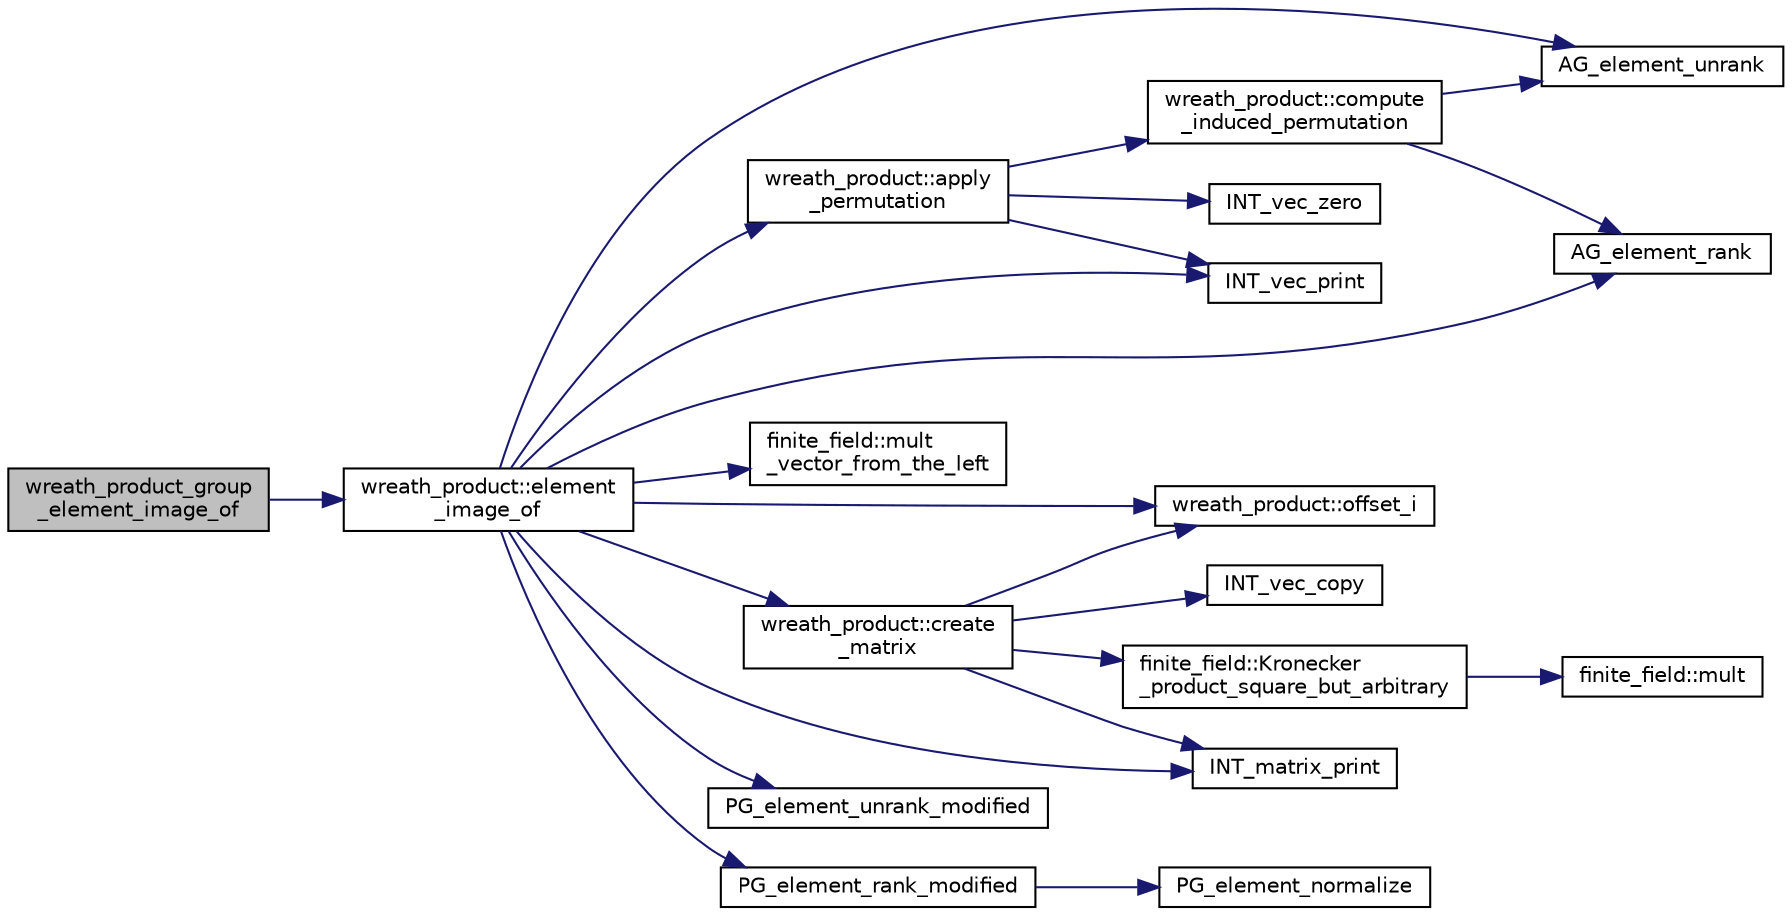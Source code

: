 digraph "wreath_product_group_element_image_of"
{
  edge [fontname="Helvetica",fontsize="10",labelfontname="Helvetica",labelfontsize="10"];
  node [fontname="Helvetica",fontsize="10",shape=record];
  rankdir="LR";
  Node9306 [label="wreath_product_group\l_element_image_of",height=0.2,width=0.4,color="black", fillcolor="grey75", style="filled", fontcolor="black"];
  Node9306 -> Node9307 [color="midnightblue",fontsize="10",style="solid",fontname="Helvetica"];
  Node9307 [label="wreath_product::element\l_image_of",height=0.2,width=0.4,color="black", fillcolor="white", style="filled",URL="$d8/dfa/classwreath__product.html#a37c391ae9bd70d3422ef44a919c1119d"];
  Node9307 -> Node9308 [color="midnightblue",fontsize="10",style="solid",fontname="Helvetica"];
  Node9308 [label="AG_element_unrank",height=0.2,width=0.4,color="black", fillcolor="white", style="filled",URL="$d4/d67/geometry_8h.html#a4a33b86c87b2879b97cfa1327abe2885"];
  Node9307 -> Node9309 [color="midnightblue",fontsize="10",style="solid",fontname="Helvetica"];
  Node9309 [label="finite_field::mult\l_vector_from_the_left",height=0.2,width=0.4,color="black", fillcolor="white", style="filled",URL="$df/d5a/classfinite__field.html#aad2078020fd058c71649f0a25a4c77cc"];
  Node9307 -> Node9310 [color="midnightblue",fontsize="10",style="solid",fontname="Helvetica"];
  Node9310 [label="wreath_product::offset_i",height=0.2,width=0.4,color="black", fillcolor="white", style="filled",URL="$d8/dfa/classwreath__product.html#a081d6eed767bdd84bc74e555815641c6"];
  Node9307 -> Node9311 [color="midnightblue",fontsize="10",style="solid",fontname="Helvetica"];
  Node9311 [label="AG_element_rank",height=0.2,width=0.4,color="black", fillcolor="white", style="filled",URL="$d4/d67/geometry_8h.html#ab2ac908d07dd8038fd996e26bdc75c17"];
  Node9307 -> Node9312 [color="midnightblue",fontsize="10",style="solid",fontname="Helvetica"];
  Node9312 [label="PG_element_unrank_modified",height=0.2,width=0.4,color="black", fillcolor="white", style="filled",URL="$d4/d67/geometry_8h.html#a83ae9b605d496f6a90345303f6efae64"];
  Node9307 -> Node9313 [color="midnightblue",fontsize="10",style="solid",fontname="Helvetica"];
  Node9313 [label="INT_vec_print",height=0.2,width=0.4,color="black", fillcolor="white", style="filled",URL="$df/dbf/sajeeb_8_c.html#a79a5901af0b47dd0d694109543c027fe"];
  Node9307 -> Node9314 [color="midnightblue",fontsize="10",style="solid",fontname="Helvetica"];
  Node9314 [label="wreath_product::create\l_matrix",height=0.2,width=0.4,color="black", fillcolor="white", style="filled",URL="$d8/dfa/classwreath__product.html#ab3962a2740db55b02ec44b4295ea979d"];
  Node9314 -> Node9315 [color="midnightblue",fontsize="10",style="solid",fontname="Helvetica"];
  Node9315 [label="INT_vec_copy",height=0.2,width=0.4,color="black", fillcolor="white", style="filled",URL="$df/dbf/sajeeb_8_c.html#ac2d875e27e009af6ec04d17254d11075"];
  Node9314 -> Node9310 [color="midnightblue",fontsize="10",style="solid",fontname="Helvetica"];
  Node9314 -> Node9316 [color="midnightblue",fontsize="10",style="solid",fontname="Helvetica"];
  Node9316 [label="finite_field::Kronecker\l_product_square_but_arbitrary",height=0.2,width=0.4,color="black", fillcolor="white", style="filled",URL="$df/d5a/classfinite__field.html#a07a0b166b3dce1d0f365db1112429758"];
  Node9316 -> Node9317 [color="midnightblue",fontsize="10",style="solid",fontname="Helvetica"];
  Node9317 [label="finite_field::mult",height=0.2,width=0.4,color="black", fillcolor="white", style="filled",URL="$df/d5a/classfinite__field.html#a24fb5917aa6d4d656fd855b7f44a13b0"];
  Node9314 -> Node9318 [color="midnightblue",fontsize="10",style="solid",fontname="Helvetica"];
  Node9318 [label="INT_matrix_print",height=0.2,width=0.4,color="black", fillcolor="white", style="filled",URL="$d5/db4/io__and__os_8h.html#afd4180a24bef3a2b584668a4eaf607ff"];
  Node9307 -> Node9318 [color="midnightblue",fontsize="10",style="solid",fontname="Helvetica"];
  Node9307 -> Node9319 [color="midnightblue",fontsize="10",style="solid",fontname="Helvetica"];
  Node9319 [label="wreath_product::apply\l_permutation",height=0.2,width=0.4,color="black", fillcolor="white", style="filled",URL="$d8/dfa/classwreath__product.html#acf0363d5dbb2ff7404269d0c806cad2e"];
  Node9319 -> Node9313 [color="midnightblue",fontsize="10",style="solid",fontname="Helvetica"];
  Node9319 -> Node9320 [color="midnightblue",fontsize="10",style="solid",fontname="Helvetica"];
  Node9320 [label="INT_vec_zero",height=0.2,width=0.4,color="black", fillcolor="white", style="filled",URL="$df/dbf/sajeeb_8_c.html#aa8c9c7977203577026080f546fe4980f"];
  Node9319 -> Node9321 [color="midnightblue",fontsize="10",style="solid",fontname="Helvetica"];
  Node9321 [label="wreath_product::compute\l_induced_permutation",height=0.2,width=0.4,color="black", fillcolor="white", style="filled",URL="$d8/dfa/classwreath__product.html#ab6dce53134f1c233721f615400e4e695"];
  Node9321 -> Node9308 [color="midnightblue",fontsize="10",style="solid",fontname="Helvetica"];
  Node9321 -> Node9311 [color="midnightblue",fontsize="10",style="solid",fontname="Helvetica"];
  Node9307 -> Node9322 [color="midnightblue",fontsize="10",style="solid",fontname="Helvetica"];
  Node9322 [label="PG_element_rank_modified",height=0.2,width=0.4,color="black", fillcolor="white", style="filled",URL="$d4/d67/geometry_8h.html#a9cd1a8bf5b88a038e33862f6c2c3dd36"];
  Node9322 -> Node9323 [color="midnightblue",fontsize="10",style="solid",fontname="Helvetica"];
  Node9323 [label="PG_element_normalize",height=0.2,width=0.4,color="black", fillcolor="white", style="filled",URL="$df/de4/projective_8_c.html#a5a4c3c1158bad6bab0d786c616bd0996"];
}
